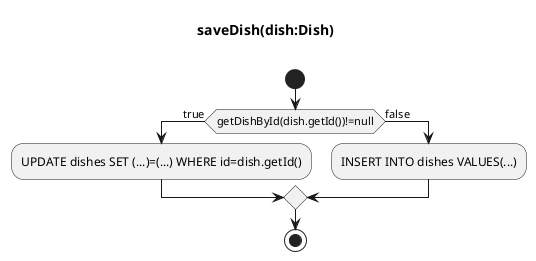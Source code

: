 @startuml
title saveDish(dish:Dish) \n
start
if (getDishById(dish.getId())!=null) then (true)
  :UPDATE dishes SET (...)=(...) WHERE id=dish.getId();
else (false)
  :INSERT INTO dishes VALUES(...);
endif
stop
@enduml